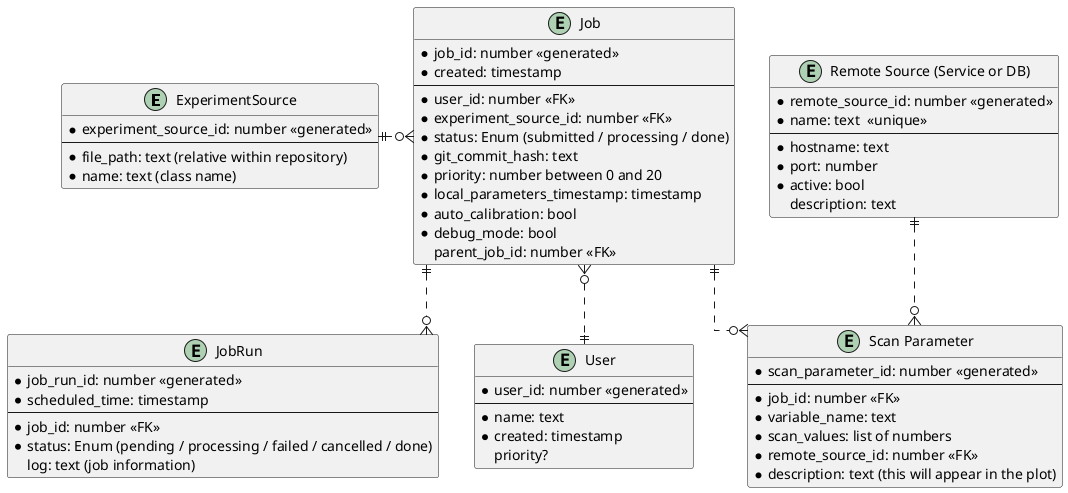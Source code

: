 @startuml
skinparam linetype ortho

entity "ExperimentSource" as experiment {
    *experiment_source_id: number <<generated>>
    ---
    *file_path: text (relative within repository)
    *name: text (class name)
}

entity "Job" as job {
    *job_id: number <<generated>>
    *created: timestamp
    ---
    *user_id: number <<FK>>
    *experiment_source_id: number <<FK>>
    *status: Enum (submitted / processing / done)
    *git_commit_hash: text
    *priority: number between 0 and 20
    *local_parameters_timestamp: timestamp
    *auto_calibration: bool
    *debug_mode: bool
    parent_job_id: number <<FK>>
}

entity "JobRun" as job_run {
    *job_run_id: number <<generated>>
    *scheduled_time: timestamp
    ---
    *job_id: number <<FK>>
    *status: Enum (pending / processing / failed / cancelled / done)
    log: text (job information)
}

entity "User" as user {
    *user_id: number <<generated>>
    --
    *name: text
    *created: timestamp
    priority?
}

entity "Scan Parameter" as scan_param {
    *scan_parameter_id: number <<generated>>
    --
    *job_id: number <<FK>>
    *variable_name: text
    *scan_values: list of numbers
    *remote_source_id: number <<FK>>
    *description: text (this will appear in the plot)
}

entity "Remote Source (Service or DB)" as remote {
    *remote_source_id: number <<generated>>
    *name: text  <<unique>>
    --
    *hostname: text
    *port: number
    *active: bool
    description: text
}


job }o..|| user
job ||..o{ scan_param
experiment ||.o{ job
job ||..o{ job_run
remote ||..o{ scan_param

@enduml
